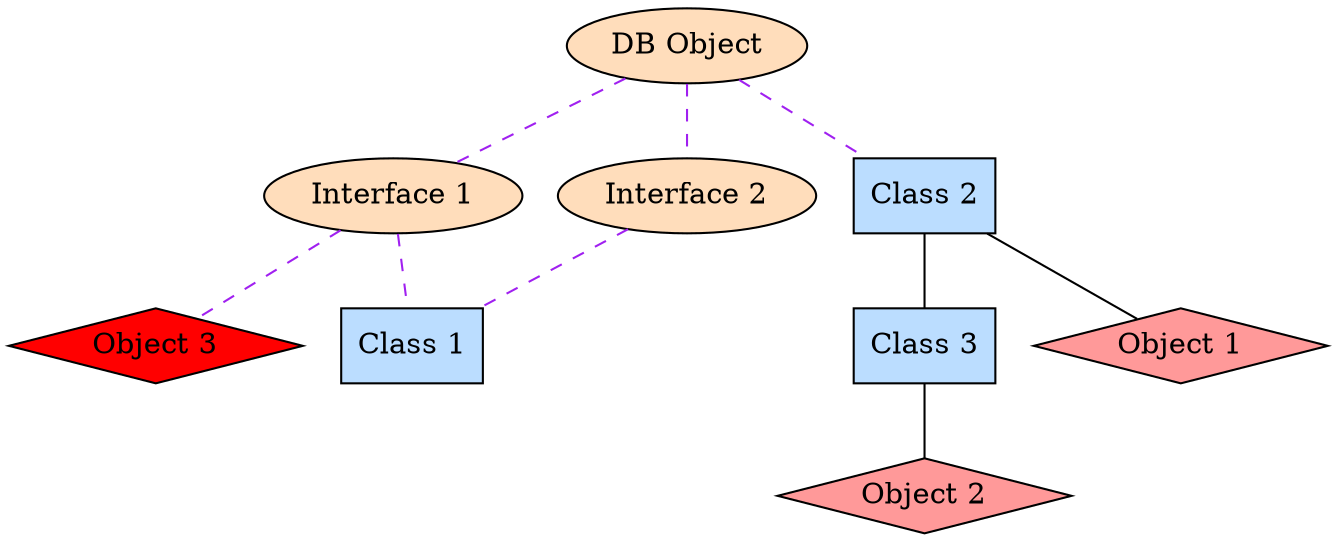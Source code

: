 digraph G {
rankdir=TB
concentrate=true
overlap=scale
"DB Object" [style=filled,fillcolor="#FFDDBB"]
"Interface 1" [style=filled,fillcolor="#FFDDBB"]
"Interface 2" [style=filled,fillcolor="#FFDDBB"]
"Class 1" [shape=box,style=filled,fillcolor="#BBDDFF"]
"Class 2" [shape=box,style=filled,fillcolor="#BBDDFF"]
"Class 3" [shape=box,style=filled,fillcolor="#BBDDFF"]
"Object 1" [shape=diamond,style=filled,fillcolor="#FF9999"]
"Object 2" [shape=diamond,style=filled,fillcolor="#FF9999"]
"Object 3" [shape=diamond,style=filled,fillcolor="#FF0000"]
"Object 4" [shape=diamond,style=invis]
"Object 5" [shape=diamond,style=invis]
"Interface 1" -> "Class 1" [arrowhead=none,arrowtail=empty,style=dashed,color=purple,weight=10]
"Interface 2" -> "Class 1" [arrowhead=none,arrowtail=empty,style=dashed,color=purple,weight=10]
"DB Object" -> "Interface 1" [arrowhead=none,arrowtail=empty,style=dashed,color=purple,weight=10]
"DB Object" -> "Interface 2" [arrowhead=none,arrowtail=empty,style=dashed,color=purple,weight=10]
"DB Object" -> "Class 2" [arrowhead=none,arrowtail=empty,style=dashed,color=purple,weight=10]
"Class 2" -> "Class 3" [arrowhead=none,arrowtail=normal,weight=10]
"Class 2" -> "Object 1" [arrowhead=none,arrowtail=normal]
"Class 3" -> "Object 2" [arrowhead=none,arrowtail=normal]
"Class 2" -> "Object 4" [arrowhead=none,arrowtail=normal,style=invis]
"Interface 2" -> "Object 4" [arrowhead=none,arrowtail=empty,style=invis]
"Interface 1" -> "Object 3" [arrowhead=none,arrowtail=empty,style=dashed,color=purple]
"DB Object" -> "Object 5" [arrowhead=none,arrowtail=empty,style=invis]
}
